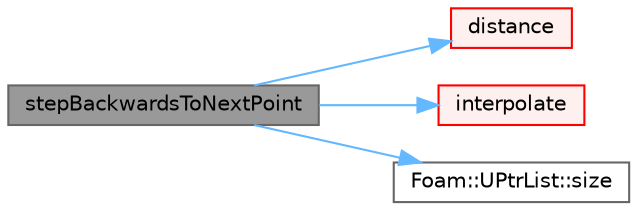 digraph "stepBackwardsToNextPoint"
{
 // LATEX_PDF_SIZE
  bgcolor="transparent";
  edge [fontname=Helvetica,fontsize=10,labelfontname=Helvetica,labelfontsize=10];
  node [fontname=Helvetica,fontsize=10,shape=box,height=0.2,width=0.4];
  rankdir="LR";
  Node1 [id="Node000001",label="stepBackwardsToNextPoint",height=0.2,width=0.4,color="gray40", fillcolor="grey60", style="filled", fontcolor="black",tooltip=" "];
  Node1 -> Node2 [id="edge1_Node000001_Node000002",color="steelblue1",style="solid",tooltip=" "];
  Node2 [id="Node000002",label="distance",height=0.2,width=0.4,color="red", fillcolor="#FFF0F0", style="filled",URL="$namespaceFoam.html#a0bcfc66141be6a71979dc53e6008198e",tooltip=" "];
  Node1 -> Node4 [id="edge2_Node000001_Node000004",color="steelblue1",style="solid",tooltip=" "];
  Node4 [id="Node000004",label="interpolate",height=0.2,width=0.4,color="red", fillcolor="#FFF0F0", style="filled",URL="$namespaceFoam.html#aba5fff183ec42758b0944abeabec41ea",tooltip=" "];
  Node1 -> Node8 [id="edge3_Node000001_Node000008",color="steelblue1",style="solid",tooltip=" "];
  Node8 [id="Node000008",label="Foam::UPtrList::size",height=0.2,width=0.4,color="grey40", fillcolor="white", style="filled",URL="$classFoam_1_1UPtrList.html#a95603446b248fe1ecf5dc59bcc2eaff0",tooltip=" "];
}
